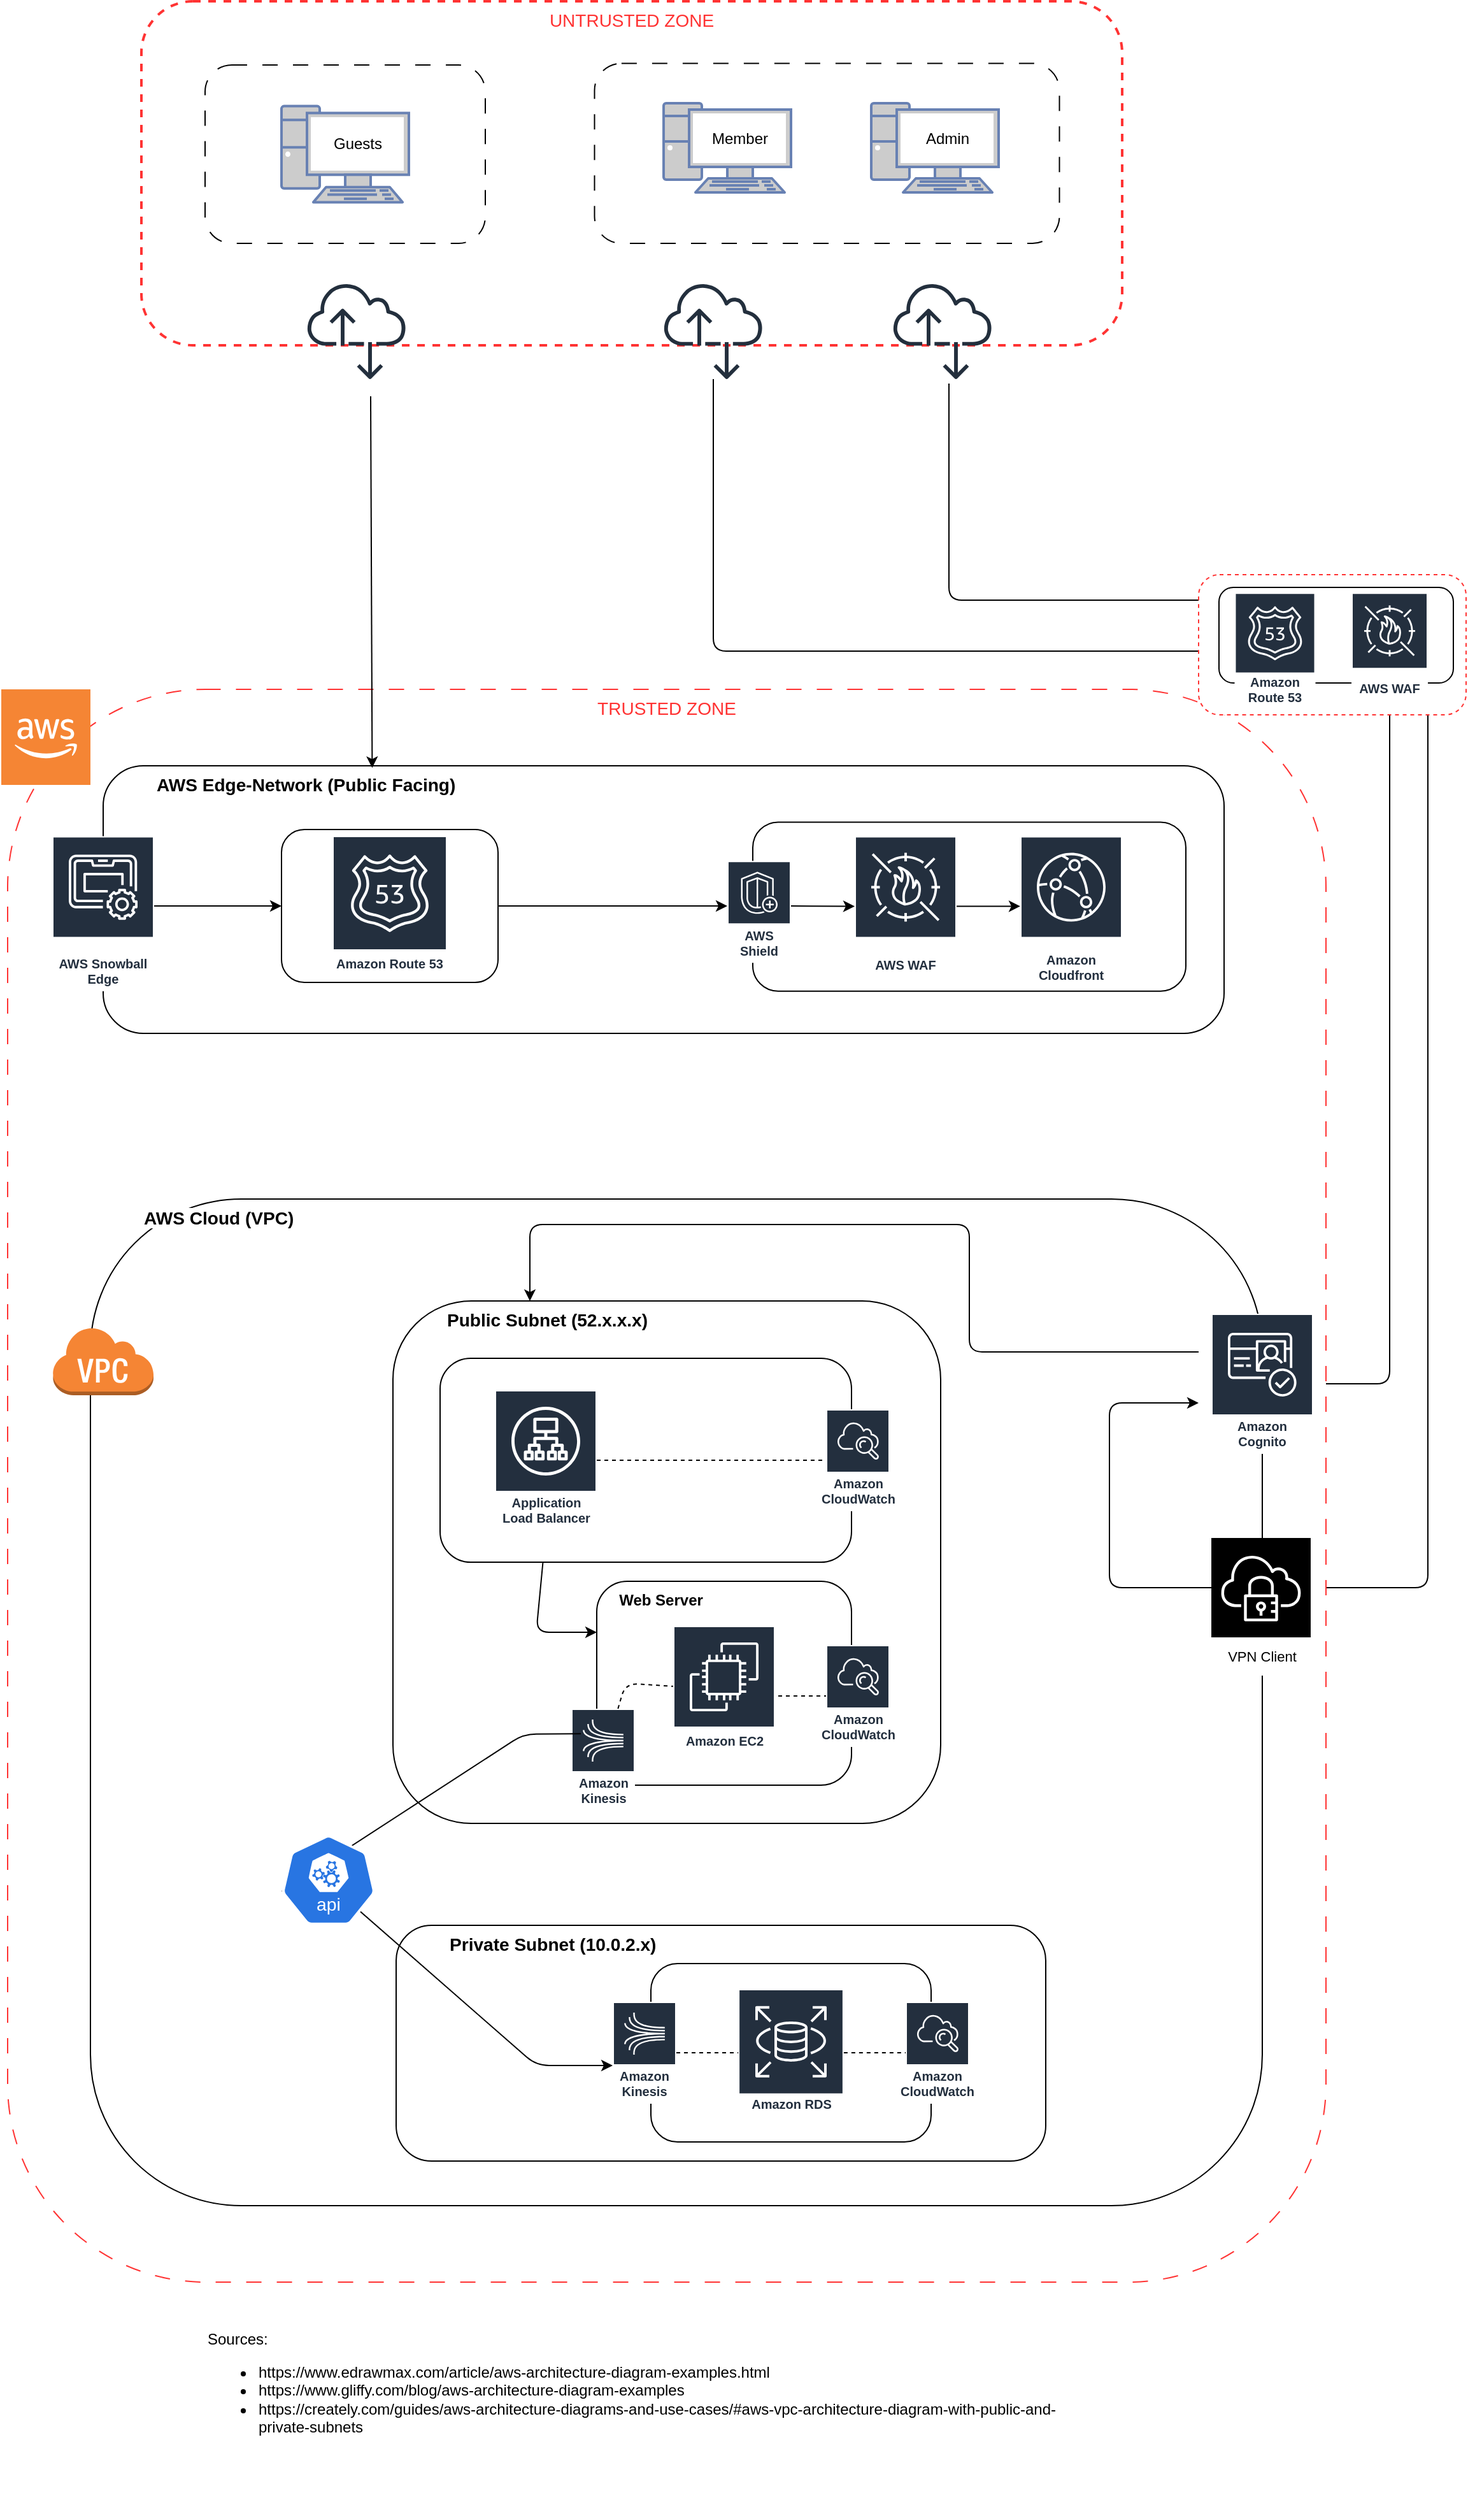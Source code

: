 <mxfile>
    <diagram id="xz8hMHTyyzPwLpHsRpfZ" name="Page-1">
        <mxGraphModel dx="1474" dy="4531" grid="1" gridSize="10" guides="1" tooltips="1" connect="1" arrows="1" fold="1" page="1" pageScale="1" pageWidth="850" pageHeight="1100" math="0" shadow="0">
            <root>
                <mxCell id="0"/>
                <mxCell id="1" parent="0"/>
                <mxCell id="166" value="" style="endArrow=classic;html=1;entryX=1;entryY=0.5;entryDx=0;entryDy=0;entryPerimeter=0;" edge="1" parent="1" target="108">
                    <mxGeometry width="50" height="50" relative="1" as="geometry">
                        <mxPoint x="744" y="-730" as="sourcePoint"/>
                        <mxPoint x="1215" y="59" as="targetPoint"/>
                        <Array as="points">
                            <mxPoint x="744" y="-560"/>
                            <mxPoint x="1120" y="-560"/>
                            <mxPoint x="1120" y="215"/>
                        </Array>
                    </mxGeometry>
                </mxCell>
                <mxCell id="165" value="" style="endArrow=classic;html=1;" edge="1" parent="1" source="142" target="107">
                    <mxGeometry width="50" height="50" relative="1" as="geometry">
                        <mxPoint x="559" y="-682" as="sourcePoint"/>
                        <mxPoint x="559" y="-661.289" as="targetPoint"/>
                        <Array as="points">
                            <mxPoint x="559" y="-520"/>
                            <mxPoint x="1090" y="-520"/>
                            <mxPoint x="1090" y="55"/>
                        </Array>
                    </mxGeometry>
                </mxCell>
                <mxCell id="81" value="&lt;font style=&quot;font-size: 14px; color: rgb(255, 51, 51);&quot;&gt;TRUSTED ZONE&lt;/font&gt;" style="rounded=1;whiteSpace=wrap;html=1;dashed=1;dashPattern=12 12;strokeColor=#FF3333;verticalAlign=top;fontColor=#FF3333;" parent="1" vertex="1">
                    <mxGeometry x="5" y="-490" width="1035" height="1250" as="geometry"/>
                </mxCell>
                <mxCell id="172" value="" style="rounded=1;whiteSpace=wrap;html=1;labelBorderColor=#FF3333;dashed=1;strokeColor=#FF3333;" vertex="1" parent="1">
                    <mxGeometry x="940" y="-580" width="210" height="110" as="geometry"/>
                </mxCell>
                <mxCell id="141" value="&lt;font style=&quot;color: rgb(255, 51, 51); font-size: 14px;&quot;&gt;UNTRUSTED ZONE&lt;/font&gt;" style="rounded=1;whiteSpace=wrap;html=1;dashed=1;strokeColor=#FF3333;fillColor=default;strokeWidth=2;align=center;verticalAlign=top;" parent="1" vertex="1">
                    <mxGeometry x="110" y="-1030" width="770" height="270" as="geometry"/>
                </mxCell>
                <mxCell id="57" value="Sources:&amp;nbsp;&lt;br&gt;&lt;ul&gt;&lt;li style=&quot;&quot;&gt;https://www.edrawmax.com/article/aws-architecture-diagram-examples.html&lt;/li&gt;&lt;li style=&quot;&quot;&gt;https://www.gliffy.com/blog/aws-architecture-diagram-examples&lt;/li&gt;&lt;li style=&quot;&quot;&gt;https://creately.com/guides/aws-architecture-diagrams-and-use-cases/#aws-vpc-architecture-diagram-with-public-and-private-subnets&lt;/li&gt;&lt;/ul&gt;" style="text;html=1;align=left;verticalAlign=middle;whiteSpace=wrap;rounded=0;" parent="1" vertex="1">
                    <mxGeometry x="160" y="760" width="670" height="170" as="geometry"/>
                </mxCell>
                <mxCell id="83" value="&lt;h3 style=&quot;margin: 0 0 0 40px; border: none; padding: 0px;&quot;&gt;&lt;span style=&quot;background-color: light-dark(#ffffff, var(--ge-dark-color, #121212));&quot;&gt;&lt;font&gt;AWS Cloud (VPC)&amp;nbsp;&lt;/font&gt;&lt;/span&gt;&lt;/h3&gt;" style="rounded=1;align=left;html=1;labelPosition=center;verticalLabelPosition=middle;verticalAlign=top;whiteSpace=wrap;" parent="1" vertex="1">
                    <mxGeometry x="70" y="-90" width="920" height="790" as="geometry"/>
                </mxCell>
                <mxCell id="58" value="" style="outlineConnect=0;dashed=0;verticalLabelPosition=bottom;verticalAlign=top;align=center;html=1;shape=mxgraph.aws3.cloud_2;fillColor=#F58534;gradientColor=none;" parent="1" vertex="1">
                    <mxGeometry y="-490" width="70" height="75" as="geometry"/>
                </mxCell>
                <mxCell id="61" value="" style="sketch=0;outlineConnect=0;fontColor=#232F3E;gradientColor=none;fillColor=#232F3D;strokeColor=none;dashed=0;verticalLabelPosition=bottom;verticalAlign=top;align=center;html=1;fontSize=12;fontStyle=0;aspect=fixed;pointerEvents=1;shape=mxgraph.aws4.internet_alt2;" parent="1" vertex="1">
                    <mxGeometry x="240" y="-810" width="78" height="78" as="geometry"/>
                </mxCell>
                <mxCell id="97" value="" style="outlineConnect=0;dashed=0;verticalLabelPosition=bottom;verticalAlign=top;align=center;html=1;shape=mxgraph.aws3.virtual_private_cloud;fillColor=#F58534;gradientColor=none;" parent="1" vertex="1">
                    <mxGeometry x="40" y="10" width="79.5" height="54" as="geometry"/>
                </mxCell>
                <mxCell id="107" value="Amazon Cognito" style="sketch=0;outlineConnect=0;fontColor=#232F3E;gradientColor=none;strokeColor=#ffffff;fillColor=#232F3E;dashed=0;verticalLabelPosition=middle;verticalAlign=bottom;align=center;html=1;whiteSpace=wrap;fontSize=10;fontStyle=1;spacing=3;shape=mxgraph.aws4.productIcon;prIcon=mxgraph.aws4.cognito;" parent="1" vertex="1">
                    <mxGeometry x="950" width="80" height="110" as="geometry"/>
                </mxCell>
                <mxCell id="112" value="" style="group" parent="1" vertex="1" connectable="0">
                    <mxGeometry x="307.5" y="-10" width="430" height="450" as="geometry"/>
                </mxCell>
                <mxCell id="105" value="&lt;h3 style=&quot;margin: 0 0 0 40px; border: none; padding: 0px;&quot;&gt;Public Subnet (52.x.x.x)&lt;/h3&gt;" style="rounded=1;whiteSpace=wrap;html=1;align=left;verticalAlign=top;" parent="112" vertex="1">
                    <mxGeometry width="430" height="410" as="geometry"/>
                </mxCell>
                <mxCell id="110" value="" style="group" parent="112" vertex="1" connectable="0">
                    <mxGeometry x="67" y="45" width="323" height="160" as="geometry"/>
                </mxCell>
                <mxCell id="100" value="" style="group" parent="110" vertex="1" connectable="0">
                    <mxGeometry width="293" height="160" as="geometry"/>
                </mxCell>
                <mxCell id="99" value="" style="rounded=1;whiteSpace=wrap;html=1;" parent="100" vertex="1">
                    <mxGeometry x="-30" width="323" height="160" as="geometry"/>
                </mxCell>
                <mxCell id="85" value="Application Load Balancer" style="sketch=0;outlineConnect=0;fontColor=#232F3E;gradientColor=none;strokeColor=#ffffff;fillColor=#232F3E;dashed=0;verticalLabelPosition=middle;verticalAlign=bottom;align=center;html=1;whiteSpace=wrap;fontSize=10;fontStyle=1;spacing=3;shape=mxgraph.aws4.productIcon;prIcon=mxgraph.aws4.application_load_balancer;" parent="100" vertex="1">
                    <mxGeometry x="13" y="25" width="80" height="110" as="geometry"/>
                </mxCell>
                <mxCell id="109" value="Amazon CloudWatch" style="sketch=0;outlineConnect=0;fontColor=#232F3E;gradientColor=none;strokeColor=#ffffff;fillColor=#232F3E;dashed=0;verticalLabelPosition=middle;verticalAlign=bottom;align=center;html=1;whiteSpace=wrap;fontSize=10;fontStyle=1;spacing=3;shape=mxgraph.aws4.productIcon;prIcon=mxgraph.aws4.cloudwatch;" parent="110" vertex="1">
                    <mxGeometry x="273" y="40" width="50" height="80" as="geometry"/>
                </mxCell>
                <mxCell id="152" value="" style="endArrow=none;dashed=1;html=1;" edge="1" parent="110" source="85" target="109">
                    <mxGeometry width="50" height="50" relative="1" as="geometry">
                        <mxPoint x="275.5" y="-255" as="sourcePoint"/>
                        <mxPoint x="325.5" y="-305" as="targetPoint"/>
                    </mxGeometry>
                </mxCell>
                <mxCell id="116" value="" style="group" parent="112" vertex="1" connectable="0">
                    <mxGeometry x="130" y="230" width="260" height="180" as="geometry"/>
                </mxCell>
                <mxCell id="111" value="" style="group" parent="116" vertex="1" connectable="0">
                    <mxGeometry x="90" width="170" height="180" as="geometry"/>
                </mxCell>
                <mxCell id="102" value="" style="group" parent="111" vertex="1" connectable="0">
                    <mxGeometry width="140" height="180" as="geometry"/>
                </mxCell>
                <mxCell id="101" value="" style="rounded=1;whiteSpace=wrap;html=1;" parent="102" vertex="1">
                    <mxGeometry x="-60" y="-10" width="200" height="160" as="geometry"/>
                </mxCell>
                <mxCell id="86" value="Amazon EC2" style="sketch=0;outlineConnect=0;fontColor=#232F3E;gradientColor=none;strokeColor=#ffffff;fillColor=#232F3E;dashed=0;verticalLabelPosition=middle;verticalAlign=bottom;align=center;html=1;whiteSpace=wrap;fontSize=10;fontStyle=1;spacing=3;shape=mxgraph.aws4.productIcon;prIcon=mxgraph.aws4.ec2;" parent="102" vertex="1">
                    <mxGeometry y="25" width="80" height="100" as="geometry"/>
                </mxCell>
                <mxCell id="124" value="&lt;b&gt;Web Server&lt;/b&gt;" style="text;html=1;align=center;verticalAlign=middle;whiteSpace=wrap;rounded=0;" parent="102" vertex="1">
                    <mxGeometry x="-60" y="-10" width="100" height="30" as="geometry"/>
                </mxCell>
                <mxCell id="153" value="" style="endArrow=none;dashed=1;html=1;" edge="1" parent="102" target="78">
                    <mxGeometry width="50" height="50" relative="1" as="geometry">
                        <mxPoint x="82.5" y="80" as="sourcePoint"/>
                        <mxPoint x="192.5" y="69.17" as="targetPoint"/>
                    </mxGeometry>
                </mxCell>
                <mxCell id="78" value="Amazon CloudWatch" style="sketch=0;outlineConnect=0;fontColor=#232F3E;gradientColor=none;strokeColor=#ffffff;fillColor=#232F3E;dashed=0;verticalLabelPosition=middle;verticalAlign=bottom;align=center;html=1;whiteSpace=wrap;fontSize=10;fontStyle=1;spacing=3;shape=mxgraph.aws4.productIcon;prIcon=mxgraph.aws4.cloudwatch;" parent="111" vertex="1">
                    <mxGeometry x="120" y="40" width="50" height="80" as="geometry"/>
                </mxCell>
                <mxCell id="161" value="" style="endArrow=classic;html=1;entryX=0;entryY=0.25;entryDx=0;entryDy=0;exitX=0.25;exitY=1;exitDx=0;exitDy=0;" edge="1" parent="112" source="99" target="101">
                    <mxGeometry width="50" height="50" relative="1" as="geometry">
                        <mxPoint x="32.5" y="280" as="sourcePoint"/>
                        <mxPoint x="82.5" y="230" as="targetPoint"/>
                        <Array as="points">
                            <mxPoint x="112.5" y="260"/>
                        </Array>
                    </mxGeometry>
                </mxCell>
                <mxCell id="114" value="" style="group" parent="1" vertex="1" connectable="0">
                    <mxGeometry x="40" y="-430" width="920" height="210" as="geometry"/>
                </mxCell>
                <mxCell id="96" value="" style="group" parent="114" vertex="1" connectable="0">
                    <mxGeometry width="920" height="210" as="geometry"/>
                </mxCell>
                <mxCell id="82" value="&lt;h3 style=&quot;margin: 0 0 0 40px; border: none; padding: 0px;&quot;&gt;AWS Edge-Network (Public Facing)&lt;/h3&gt;" style="rounded=1;whiteSpace=wrap;html=1;align=left;verticalAlign=top;" parent="96" vertex="1">
                    <mxGeometry x="40" width="880" height="210.0" as="geometry"/>
                </mxCell>
                <mxCell id="95" value="AWS Snowball Edge" style="sketch=0;outlineConnect=0;fontColor=#232F3E;gradientColor=none;strokeColor=#ffffff;fillColor=#232F3E;dashed=0;verticalLabelPosition=middle;verticalAlign=bottom;align=center;html=1;whiteSpace=wrap;fontSize=10;fontStyle=1;spacing=3;shape=mxgraph.aws4.productIcon;prIcon=mxgraph.aws4.snowball_edge;" parent="96" vertex="1">
                    <mxGeometry y="55.263" width="80" height="121.579" as="geometry"/>
                </mxCell>
                <mxCell id="94" value="" style="group" parent="96" vertex="1" connectable="0">
                    <mxGeometry x="550" y="44.211" width="340" height="132.632" as="geometry"/>
                </mxCell>
                <mxCell id="113" value="" style="group" parent="94" vertex="1" connectable="0">
                    <mxGeometry x="-20" width="360" height="132.632" as="geometry"/>
                </mxCell>
                <mxCell id="149" value="" style="group" parent="113" vertex="1" connectable="0">
                    <mxGeometry width="360" height="132.632" as="geometry"/>
                </mxCell>
                <mxCell id="148" value="" style="group" parent="149" vertex="1" connectable="0">
                    <mxGeometry x="20" width="340" height="132.632" as="geometry"/>
                </mxCell>
                <mxCell id="91" value="" style="rounded=1;whiteSpace=wrap;html=1;fillColor=none;" parent="148" vertex="1">
                    <mxGeometry width="340" height="132.632" as="geometry"/>
                </mxCell>
                <mxCell id="62" value="AWS WAF" style="sketch=0;outlineConnect=0;fontColor=#232F3E;gradientColor=none;strokeColor=#ffffff;fillColor=#232F3E;dashed=0;verticalLabelPosition=middle;verticalAlign=bottom;align=center;html=1;whiteSpace=wrap;fontSize=10;fontStyle=1;spacing=3;shape=mxgraph.aws4.productIcon;prIcon=mxgraph.aws4.waf;" parent="148" vertex="1">
                    <mxGeometry x="80" y="11.053" width="80" height="110.526" as="geometry"/>
                </mxCell>
                <mxCell id="84" value="Amazon Cloudfront" style="sketch=0;outlineConnect=0;fontColor=#232F3E;gradientColor=none;strokeColor=#ffffff;fillColor=#232F3E;dashed=0;verticalLabelPosition=middle;verticalAlign=bottom;align=center;html=1;whiteSpace=wrap;fontSize=10;fontStyle=1;spacing=3;shape=mxgraph.aws4.productIcon;prIcon=mxgraph.aws4.cloudfront;" parent="148" vertex="1">
                    <mxGeometry x="210" y="11.053" width="80" height="118.816" as="geometry"/>
                </mxCell>
                <mxCell id="151" value="" style="endArrow=classic;html=1;" parent="148" edge="1">
                    <mxGeometry width="50" height="50" relative="1" as="geometry">
                        <mxPoint x="160" y="66.009" as="sourcePoint"/>
                        <mxPoint x="210" y="66.009" as="targetPoint"/>
                    </mxGeometry>
                </mxCell>
                <mxCell id="79" value="AWS Shield" style="sketch=0;outlineConnect=0;fontColor=#232F3E;gradientColor=none;strokeColor=#ffffff;fillColor=#232F3E;dashed=0;verticalLabelPosition=middle;verticalAlign=bottom;align=center;html=1;whiteSpace=wrap;fontSize=10;fontStyle=1;spacing=3;shape=mxgraph.aws4.productIcon;prIcon=mxgraph.aws4.shield;" parent="149" vertex="1">
                    <mxGeometry y="30.459" width="50" height="80" as="geometry"/>
                </mxCell>
                <mxCell id="92" value="" style="group" parent="114" vertex="1" connectable="0">
                    <mxGeometry x="180" y="50" width="170" height="120" as="geometry"/>
                </mxCell>
                <mxCell id="90" value="" style="rounded=1;whiteSpace=wrap;html=1;fillColor=none;" parent="92" vertex="1">
                    <mxGeometry width="170" height="120" as="geometry"/>
                </mxCell>
                <mxCell id="89" value="Amazon Route 53" style="sketch=0;outlineConnect=0;fontColor=#232F3E;gradientColor=none;strokeColor=#ffffff;fillColor=#232F3E;dashed=0;verticalLabelPosition=middle;verticalAlign=bottom;align=center;html=1;whiteSpace=wrap;fontSize=10;fontStyle=1;spacing=3;shape=mxgraph.aws4.productIcon;prIcon=mxgraph.aws4.route_53;" parent="92" vertex="1">
                    <mxGeometry x="40" y="5" width="90" height="110" as="geometry"/>
                </mxCell>
                <mxCell id="146" value="" style="endArrow=classic;html=1;entryX=0;entryY=0.5;entryDx=0;entryDy=0;" parent="114" target="90" edge="1">
                    <mxGeometry width="50" height="50" relative="1" as="geometry">
                        <mxPoint x="80" y="110" as="sourcePoint"/>
                        <mxPoint x="490" y="60" as="targetPoint"/>
                    </mxGeometry>
                </mxCell>
                <mxCell id="147" value="" style="endArrow=classic;html=1;exitX=1;exitY=0.5;exitDx=0;exitDy=0;" parent="114" source="90" edge="1">
                    <mxGeometry width="50" height="50" relative="1" as="geometry">
                        <mxPoint x="440" y="110" as="sourcePoint"/>
                        <mxPoint x="530" y="110" as="targetPoint"/>
                    </mxGeometry>
                </mxCell>
                <mxCell id="118" value="" style="group" parent="1" vertex="1" connectable="0">
                    <mxGeometry x="950" y="176" width="80" height="108" as="geometry"/>
                </mxCell>
                <mxCell id="108" value="" style="sketch=0;points=[[0,0,0],[0.25,0,0],[0.5,0,0],[0.75,0,0],[1,0,0],[0,1,0],[0.25,1,0],[0.5,1,0],[0.75,1,0],[1,1,0],[0,0.25,0],[0,0.5,0],[0,0.75,0],[1,0.25,0],[1,0.5,0],[1,0.75,0]];outlineConnect=0;fontColor=#232F3E;fillColor=#000000;strokeColor=#ffffff;dashed=0;verticalLabelPosition=bottom;verticalAlign=top;align=center;html=1;fontSize=12;fontStyle=0;aspect=fixed;shape=mxgraph.aws4.resourceIcon;resIcon=mxgraph.aws4.client_vpn;" parent="118" vertex="1">
                    <mxGeometry width="78" height="78" as="geometry"/>
                </mxCell>
                <mxCell id="117" value="&lt;font style=&quot;font-size: 11px; color: rgb(0, 0, 0);&quot;&gt;VPN Client&lt;/font&gt;" style="text;html=1;align=center;verticalAlign=middle;whiteSpace=wrap;rounded=0;fillColor=default;" parent="118" vertex="1">
                    <mxGeometry y="78" width="80" height="30" as="geometry"/>
                </mxCell>
                <mxCell id="119" value="" style="group" parent="1" vertex="1" connectable="0">
                    <mxGeometry x="310" y="480" width="510" height="185" as="geometry"/>
                </mxCell>
                <mxCell id="123" value="" style="group" parent="119" vertex="1" connectable="0">
                    <mxGeometry width="510" height="185" as="geometry"/>
                </mxCell>
                <mxCell id="106" value="&lt;h3 style=&quot;margin: 0 0 0 40px; border: none; padding: 0px;&quot;&gt;Private Subnet (10.0.2.x)&lt;/h3&gt;" style="rounded=1;whiteSpace=wrap;html=1;align=left;verticalAlign=top;" parent="123" vertex="1">
                    <mxGeometry width="510" height="185" as="geometry"/>
                </mxCell>
                <mxCell id="122" value="" style="group" parent="123" vertex="1" connectable="0">
                    <mxGeometry x="170" y="30" width="280" height="140" as="geometry"/>
                </mxCell>
                <mxCell id="104" value="" style="group" parent="122" vertex="1" connectable="0">
                    <mxGeometry x="30" width="250" height="140" as="geometry"/>
                </mxCell>
                <mxCell id="103" value="" style="rounded=1;whiteSpace=wrap;html=1;" parent="104" vertex="1">
                    <mxGeometry width="220" height="140" as="geometry"/>
                </mxCell>
                <mxCell id="87" value="Amazon RDS" style="sketch=0;outlineConnect=0;fontColor=#232F3E;gradientColor=none;strokeColor=#ffffff;fillColor=#232F3E;dashed=0;verticalLabelPosition=middle;verticalAlign=bottom;align=center;html=1;whiteSpace=wrap;fontSize=10;fontStyle=1;spacing=3;shape=mxgraph.aws4.productIcon;prIcon=mxgraph.aws4.rds;" parent="104" vertex="1">
                    <mxGeometry x="68.571" y="20" width="82.857" height="100" as="geometry"/>
                </mxCell>
                <mxCell id="115" value="Amazon Kinesis" style="sketch=0;outlineConnect=0;fontColor=#232F3E;gradientColor=none;strokeColor=#ffffff;fillColor=#232F3E;dashed=0;verticalLabelPosition=middle;verticalAlign=bottom;align=center;html=1;whiteSpace=wrap;fontSize=10;fontStyle=1;spacing=3;shape=mxgraph.aws4.productIcon;prIcon=mxgraph.aws4.kinesis;" parent="122" vertex="1">
                    <mxGeometry y="30" width="50" height="80" as="geometry"/>
                </mxCell>
                <mxCell id="120" value="Amazon CloudWatch" style="sketch=0;outlineConnect=0;fontColor=#232F3E;gradientColor=none;strokeColor=#ffffff;fillColor=#232F3E;dashed=0;verticalLabelPosition=middle;verticalAlign=bottom;align=center;html=1;whiteSpace=wrap;fontSize=10;fontStyle=1;spacing=3;shape=mxgraph.aws4.productIcon;prIcon=mxgraph.aws4.cloudwatch;" parent="122" vertex="1">
                    <mxGeometry x="230" y="30" width="50" height="80" as="geometry"/>
                </mxCell>
                <mxCell id="157" value="" style="endArrow=none;dashed=1;html=1;" edge="1" parent="122" source="115" target="87">
                    <mxGeometry width="50" height="50" relative="1" as="geometry">
                        <mxPoint x="60" y="110" as="sourcePoint"/>
                        <mxPoint x="110" y="60" as="targetPoint"/>
                    </mxGeometry>
                </mxCell>
                <mxCell id="159" value="" style="endArrow=none;dashed=1;html=1;" edge="1" parent="122" source="87" target="120">
                    <mxGeometry width="50" height="50" relative="1" as="geometry">
                        <mxPoint x="170" y="90" as="sourcePoint"/>
                        <mxPoint x="220" y="40" as="targetPoint"/>
                    </mxGeometry>
                </mxCell>
                <mxCell id="138" value="" style="group" parent="1" vertex="1" connectable="0">
                    <mxGeometry x="520" y="-950" width="310.75" height="148.75" as="geometry"/>
                </mxCell>
                <mxCell id="131" value="" style="rounded=1;whiteSpace=wrap;html=1;dashed=1;dashPattern=12 12;" parent="138" vertex="1">
                    <mxGeometry x="-54.25" y="-31.25" width="365" height="141.25" as="geometry"/>
                </mxCell>
                <mxCell id="68" value="" style="group" parent="138" vertex="1" connectable="0">
                    <mxGeometry x="144" width="112.5" height="117.5" as="geometry"/>
                </mxCell>
                <mxCell id="137" value="" style="group" parent="68" vertex="1" connectable="0">
                    <mxGeometry x="19" width="100" height="70" as="geometry"/>
                </mxCell>
                <mxCell id="2" value="" style="fontColor=#0066CC;verticalAlign=top;verticalLabelPosition=bottom;labelPosition=center;align=center;html=1;outlineConnect=0;fillColor=#CCCCCC;strokeColor=#6881B3;gradientColor=none;gradientDirection=north;strokeWidth=2;shape=mxgraph.networks.pc;" parent="137" vertex="1">
                    <mxGeometry width="100" height="70" as="geometry"/>
                </mxCell>
                <mxCell id="25" value="Admin" style="text;html=1;align=center;verticalAlign=middle;whiteSpace=wrap;rounded=0;" parent="137" vertex="1">
                    <mxGeometry x="20" y="7.5" width="80" height="40" as="geometry"/>
                </mxCell>
                <mxCell id="136" value="" style="group" parent="138" vertex="1" connectable="0">
                    <mxGeometry width="100" height="70" as="geometry"/>
                </mxCell>
                <mxCell id="128" value="" style="fontColor=#0066CC;verticalAlign=top;verticalLabelPosition=bottom;labelPosition=center;align=center;html=1;outlineConnect=0;fillColor=#CCCCCC;strokeColor=#6881B3;gradientColor=none;gradientDirection=north;strokeWidth=2;shape=mxgraph.networks.pc;" parent="136" vertex="1">
                    <mxGeometry width="100" height="70" as="geometry"/>
                </mxCell>
                <mxCell id="129" value="Member" style="text;html=1;align=center;verticalAlign=middle;whiteSpace=wrap;rounded=0;" parent="136" vertex="1">
                    <mxGeometry x="20" y="7.5" width="80" height="40" as="geometry"/>
                </mxCell>
                <mxCell id="139" value="" style="group" parent="1" vertex="1" connectable="0">
                    <mxGeometry x="160" y="-980" width="220" height="140" as="geometry"/>
                </mxCell>
                <mxCell id="130" value="" style="rounded=1;whiteSpace=wrap;html=1;dashed=1;dashPattern=12 12;" parent="139" vertex="1">
                    <mxGeometry width="220" height="140" as="geometry"/>
                </mxCell>
                <mxCell id="69" value="" style="group" parent="139" vertex="1" connectable="0">
                    <mxGeometry x="60" y="32.308" width="100" height="75.385" as="geometry"/>
                </mxCell>
                <mxCell id="3" value="" style="fontColor=#0066CC;verticalAlign=top;verticalLabelPosition=bottom;labelPosition=center;align=center;html=1;outlineConnect=0;fillColor=#CCCCCC;strokeColor=#6881B3;gradientColor=none;gradientDirection=north;strokeWidth=2;shape=mxgraph.networks.pc;" parent="69" vertex="1">
                    <mxGeometry width="100" height="75.385" as="geometry"/>
                </mxCell>
                <mxCell id="24" value="Guests" style="text;html=1;align=center;verticalAlign=middle;whiteSpace=wrap;rounded=0;" parent="69" vertex="1">
                    <mxGeometry x="20" y="8.077" width="80" height="43.077" as="geometry"/>
                </mxCell>
                <mxCell id="142" value="" style="sketch=0;outlineConnect=0;fontColor=#232F3E;gradientColor=none;fillColor=#232F3D;strokeColor=none;dashed=0;verticalLabelPosition=bottom;verticalAlign=top;align=center;html=1;fontSize=12;fontStyle=0;aspect=fixed;pointerEvents=1;shape=mxgraph.aws4.internet_alt2;" parent="1" vertex="1">
                    <mxGeometry x="520" y="-810" width="78" height="78" as="geometry"/>
                </mxCell>
                <mxCell id="143" value="" style="sketch=0;outlineConnect=0;fontColor=#232F3E;gradientColor=none;fillColor=#232F3D;strokeColor=none;dashed=0;verticalLabelPosition=bottom;verticalAlign=top;align=center;html=1;fontSize=12;fontStyle=0;aspect=fixed;pointerEvents=1;shape=mxgraph.aws4.internet_alt2;" parent="1" vertex="1">
                    <mxGeometry x="700" y="-810" width="78" height="78" as="geometry"/>
                </mxCell>
                <mxCell id="144" value="" style="endArrow=classic;html=1;entryX=0.24;entryY=0.008;entryDx=0;entryDy=0;entryPerimeter=0;" parent="1" target="82" edge="1">
                    <mxGeometry width="50" height="50" relative="1" as="geometry">
                        <mxPoint x="290" y="-720" as="sourcePoint"/>
                        <mxPoint x="290" y="-520" as="targetPoint"/>
                    </mxGeometry>
                </mxCell>
                <mxCell id="150" value="" style="endArrow=classic;html=1;" parent="1" target="62" edge="1">
                    <mxGeometry width="50" height="50" relative="1" as="geometry">
                        <mxPoint x="620" y="-320" as="sourcePoint"/>
                        <mxPoint x="530" y="-370" as="targetPoint"/>
                    </mxGeometry>
                </mxCell>
                <mxCell id="80" value="Amazon Kinesis" style="sketch=0;outlineConnect=0;fontColor=#232F3E;gradientColor=none;strokeColor=#ffffff;fillColor=#232F3E;dashed=0;verticalLabelPosition=middle;verticalAlign=bottom;align=center;html=1;whiteSpace=wrap;fontSize=10;fontStyle=1;spacing=3;shape=mxgraph.aws4.productIcon;prIcon=mxgraph.aws4.kinesis;" parent="1" vertex="1">
                    <mxGeometry x="447.5" y="310" width="50" height="80" as="geometry"/>
                </mxCell>
                <mxCell id="154" value="" style="endArrow=none;dashed=1;html=1;" edge="1" parent="1" source="80" target="86">
                    <mxGeometry width="50" height="50" relative="1" as="geometry">
                        <mxPoint x="620" y="310" as="sourcePoint"/>
                        <mxPoint x="657.5" y="310" as="targetPoint"/>
                        <Array as="points">
                            <mxPoint x="490" y="290"/>
                        </Array>
                    </mxGeometry>
                </mxCell>
                <mxCell id="162" value="" style="endArrow=classic;html=1;entryX=0;entryY=0.625;entryDx=0;entryDy=0;entryPerimeter=0;exitX=0.15;exitY=0.246;exitDx=0;exitDy=0;exitPerimeter=0;" edge="1" parent="1" source="163" target="115">
                    <mxGeometry width="50" height="50" relative="1" as="geometry">
                        <mxPoint x="390" y="350" as="sourcePoint"/>
                        <mxPoint x="400" y="480" as="targetPoint"/>
                        <Array as="points">
                            <mxPoint x="260" y="450"/>
                            <mxPoint x="420" y="590"/>
                        </Array>
                    </mxGeometry>
                </mxCell>
                <mxCell id="164" value="" style="endArrow=classic;html=1;entryX=0;entryY=0.625;entryDx=0;entryDy=0;entryPerimeter=0;exitX=0.15;exitY=0.246;exitDx=0;exitDy=0;exitPerimeter=0;" edge="1" parent="1" source="80" target="163">
                    <mxGeometry width="50" height="50" relative="1" as="geometry">
                        <mxPoint x="455" y="330" as="sourcePoint"/>
                        <mxPoint x="480" y="590" as="targetPoint"/>
                        <Array as="points">
                            <mxPoint x="410" y="330"/>
                        </Array>
                    </mxGeometry>
                </mxCell>
                <mxCell id="163" value="" style="aspect=fixed;sketch=0;html=1;dashed=0;whitespace=wrap;verticalLabelPosition=bottom;verticalAlign=top;fillColor=#2875E2;strokeColor=#ffffff;points=[[0.005,0.63,0],[0.1,0.2,0],[0.9,0.2,0],[0.5,0,0],[0.995,0.63,0],[0.72,0.99,0],[0.5,1,0],[0.28,0.99,0]];shape=mxgraph.kubernetes.icon2;kubernetesLabel=1;prIcon=api" vertex="1" parent="1">
                    <mxGeometry x="220" y="409" width="73.96" height="71" as="geometry"/>
                </mxCell>
                <mxCell id="167" value="" style="group" vertex="1" connectable="0" parent="1">
                    <mxGeometry x="940" y="-570" width="200" height="100" as="geometry"/>
                </mxCell>
                <mxCell id="168" value="" style="rounded=1;whiteSpace=wrap;html=1;fillColor=none;" vertex="1" parent="167">
                    <mxGeometry x="16" width="184" height="75" as="geometry"/>
                </mxCell>
                <mxCell id="169" value="Amazon Route 53" style="sketch=0;outlineConnect=0;fontColor=#232F3E;gradientColor=none;strokeColor=#ffffff;fillColor=#232F3E;dashed=0;verticalLabelPosition=middle;verticalAlign=bottom;align=center;html=1;whiteSpace=wrap;fontSize=10;fontStyle=1;spacing=3;shape=mxgraph.aws4.productIcon;prIcon=mxgraph.aws4.route_53;" vertex="1" parent="167">
                    <mxGeometry x="28.235" y="4.167" width="63.529" height="91.667" as="geometry"/>
                </mxCell>
                <mxCell id="175" value="AWS WAF" style="sketch=0;outlineConnect=0;fontColor=#232F3E;gradientColor=none;strokeColor=#ffffff;fillColor=#232F3E;dashed=0;verticalLabelPosition=middle;verticalAlign=bottom;align=center;html=1;whiteSpace=wrap;fontSize=10;fontStyle=1;spacing=3;shape=mxgraph.aws4.productIcon;prIcon=mxgraph.aws4.waf;" vertex="1" parent="167">
                    <mxGeometry x="120" y="4.17" width="60" height="84.7" as="geometry"/>
                </mxCell>
                <mxCell id="173" value="" style="endArrow=classic;html=1;entryX=0.25;entryY=0;entryDx=0;entryDy=0;" edge="1" parent="1" target="105">
                    <mxGeometry width="50" height="50" relative="1" as="geometry">
                        <mxPoint x="940" y="30" as="sourcePoint"/>
                        <mxPoint x="860" y="60" as="targetPoint"/>
                        <Array as="points">
                            <mxPoint x="760" y="30"/>
                            <mxPoint x="760" y="-70"/>
                            <mxPoint x="415" y="-70"/>
                        </Array>
                    </mxGeometry>
                </mxCell>
                <mxCell id="174" value="" style="endArrow=classic;html=1;exitX=0;exitY=0.5;exitDx=0;exitDy=0;exitPerimeter=0;" edge="1" parent="1" source="108">
                    <mxGeometry width="50" height="50" relative="1" as="geometry">
                        <mxPoint x="950" y="230" as="sourcePoint"/>
                        <mxPoint x="940" y="70" as="targetPoint"/>
                        <Array as="points">
                            <mxPoint x="870" y="215"/>
                            <mxPoint x="870" y="70"/>
                        </Array>
                    </mxGeometry>
                </mxCell>
            </root>
        </mxGraphModel>
    </diagram>
</mxfile>